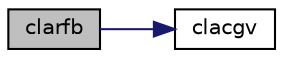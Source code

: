 digraph "clarfb"
{
 // LATEX_PDF_SIZE
  edge [fontname="Helvetica",fontsize="10",labelfontname="Helvetica",labelfontsize="10"];
  node [fontname="Helvetica",fontsize="10",shape=record];
  rankdir="LR";
  Node1 [label="clarfb",height=0.2,width=0.4,color="black", fillcolor="grey75", style="filled", fontcolor="black",tooltip="CLARFB applies a block reflector or its conjugate-transpose to a general rectangular matrix."];
  Node1 -> Node2 [color="midnightblue",fontsize="10",style="solid",fontname="Helvetica"];
  Node2 [label="clacgv",height=0.2,width=0.4,color="black", fillcolor="white", style="filled",URL="$clacgv_8f.html#a0ff51770edb0cdc7328fdae7ace7954e",tooltip="CLACGV conjugates a complex vector."];
}
